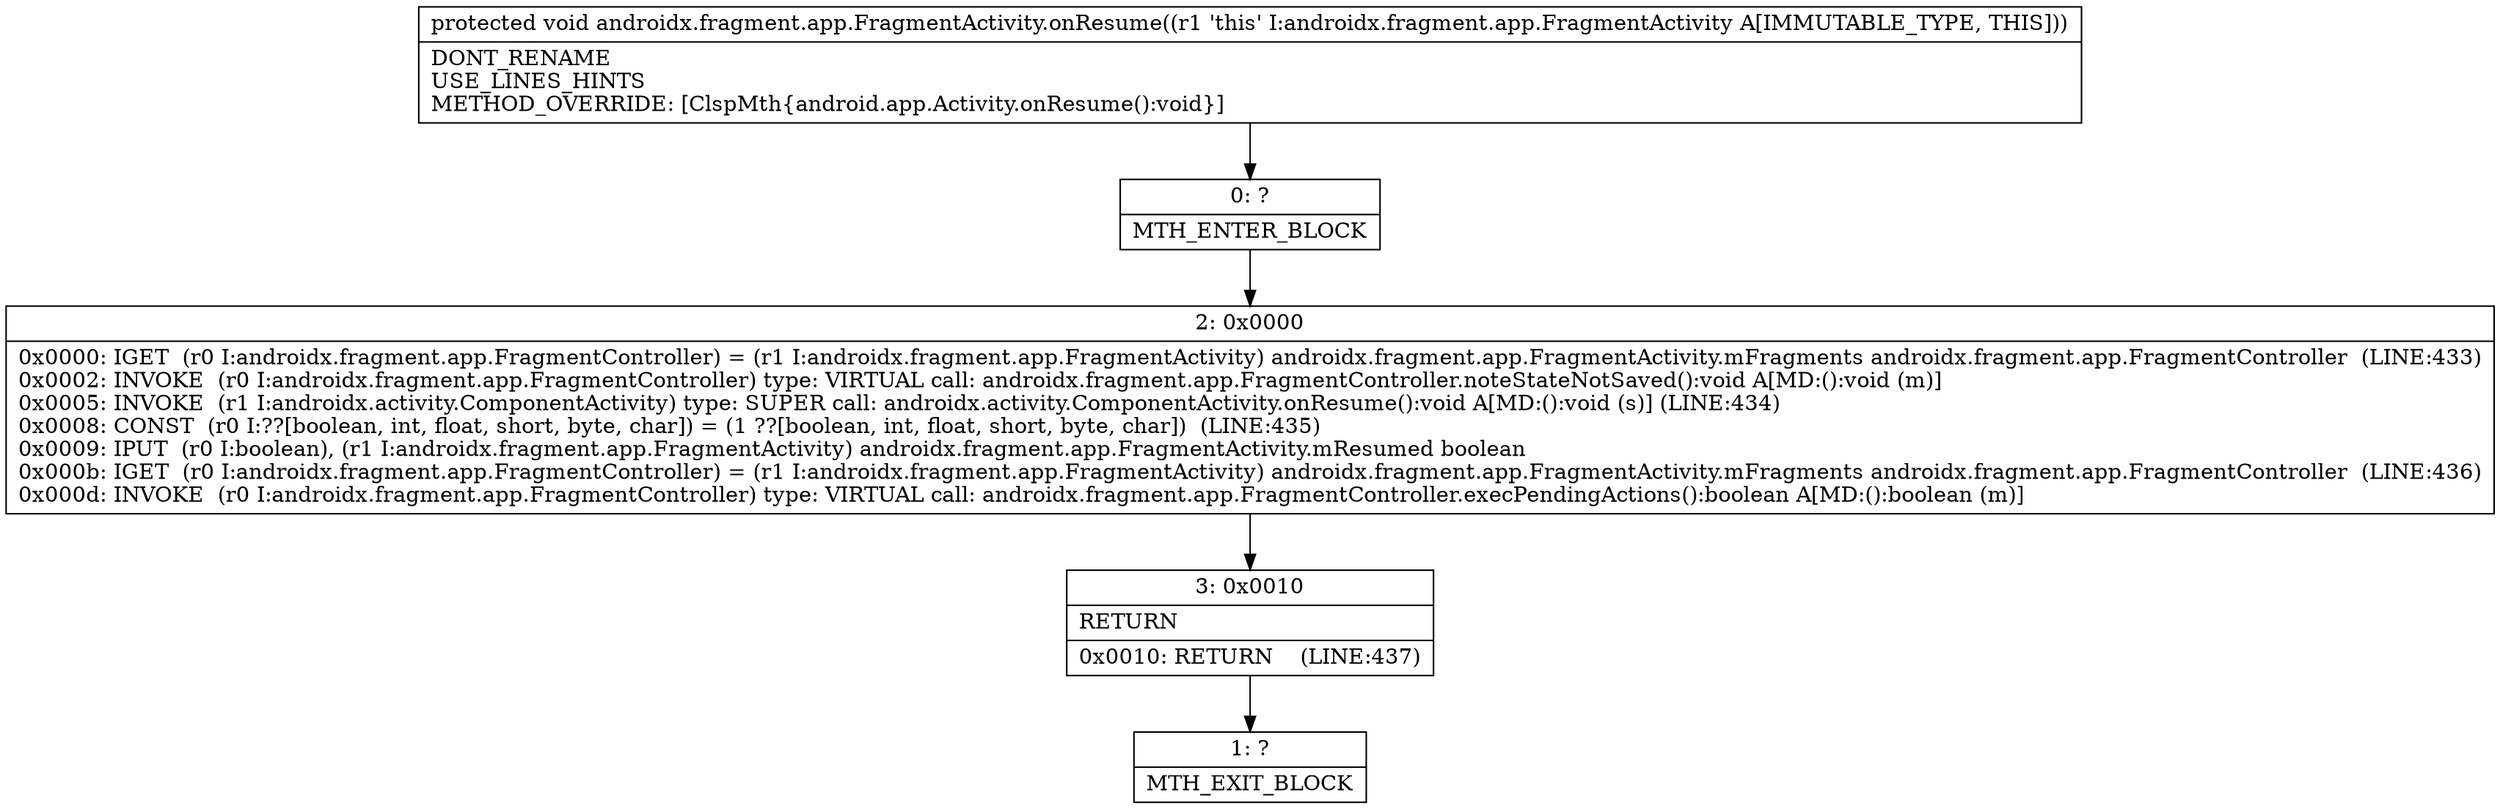 digraph "CFG forandroidx.fragment.app.FragmentActivity.onResume()V" {
Node_0 [shape=record,label="{0\:\ ?|MTH_ENTER_BLOCK\l}"];
Node_2 [shape=record,label="{2\:\ 0x0000|0x0000: IGET  (r0 I:androidx.fragment.app.FragmentController) = (r1 I:androidx.fragment.app.FragmentActivity) androidx.fragment.app.FragmentActivity.mFragments androidx.fragment.app.FragmentController  (LINE:433)\l0x0002: INVOKE  (r0 I:androidx.fragment.app.FragmentController) type: VIRTUAL call: androidx.fragment.app.FragmentController.noteStateNotSaved():void A[MD:():void (m)]\l0x0005: INVOKE  (r1 I:androidx.activity.ComponentActivity) type: SUPER call: androidx.activity.ComponentActivity.onResume():void A[MD:():void (s)] (LINE:434)\l0x0008: CONST  (r0 I:??[boolean, int, float, short, byte, char]) = (1 ??[boolean, int, float, short, byte, char])  (LINE:435)\l0x0009: IPUT  (r0 I:boolean), (r1 I:androidx.fragment.app.FragmentActivity) androidx.fragment.app.FragmentActivity.mResumed boolean \l0x000b: IGET  (r0 I:androidx.fragment.app.FragmentController) = (r1 I:androidx.fragment.app.FragmentActivity) androidx.fragment.app.FragmentActivity.mFragments androidx.fragment.app.FragmentController  (LINE:436)\l0x000d: INVOKE  (r0 I:androidx.fragment.app.FragmentController) type: VIRTUAL call: androidx.fragment.app.FragmentController.execPendingActions():boolean A[MD:():boolean (m)]\l}"];
Node_3 [shape=record,label="{3\:\ 0x0010|RETURN\l|0x0010: RETURN    (LINE:437)\l}"];
Node_1 [shape=record,label="{1\:\ ?|MTH_EXIT_BLOCK\l}"];
MethodNode[shape=record,label="{protected void androidx.fragment.app.FragmentActivity.onResume((r1 'this' I:androidx.fragment.app.FragmentActivity A[IMMUTABLE_TYPE, THIS]))  | DONT_RENAME\lUSE_LINES_HINTS\lMETHOD_OVERRIDE: [ClspMth\{android.app.Activity.onResume():void\}]\l}"];
MethodNode -> Node_0;Node_0 -> Node_2;
Node_2 -> Node_3;
Node_3 -> Node_1;
}

